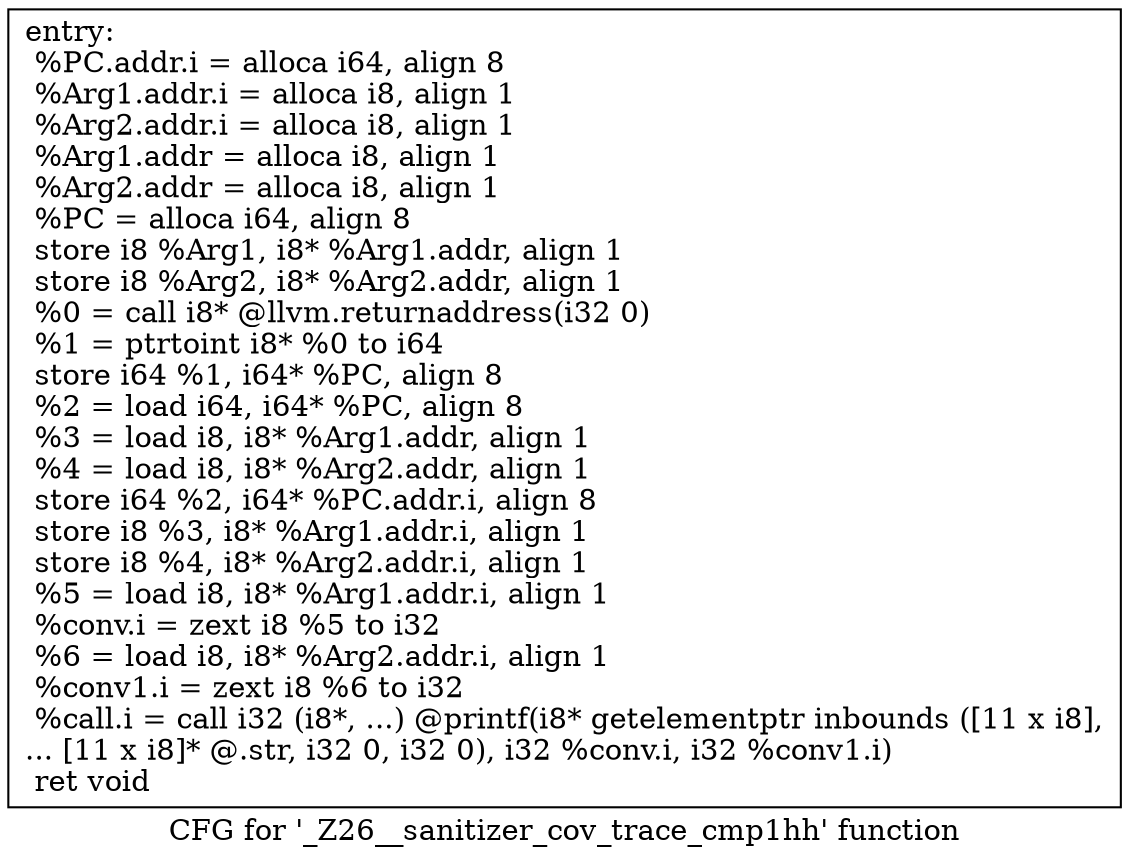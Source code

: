 digraph "CFG for '_Z26__sanitizer_cov_trace_cmp1hh' function" {
	label="CFG for '_Z26__sanitizer_cov_trace_cmp1hh' function";

	Node0x5e3db50 [shape=record,label="{entry:\l  %PC.addr.i = alloca i64, align 8\l  %Arg1.addr.i = alloca i8, align 1\l  %Arg2.addr.i = alloca i8, align 1\l  %Arg1.addr = alloca i8, align 1\l  %Arg2.addr = alloca i8, align 1\l  %PC = alloca i64, align 8\l  store i8 %Arg1, i8* %Arg1.addr, align 1\l  store i8 %Arg2, i8* %Arg2.addr, align 1\l  %0 = call i8* @llvm.returnaddress(i32 0)\l  %1 = ptrtoint i8* %0 to i64\l  store i64 %1, i64* %PC, align 8\l  %2 = load i64, i64* %PC, align 8\l  %3 = load i8, i8* %Arg1.addr, align 1\l  %4 = load i8, i8* %Arg2.addr, align 1\l  store i64 %2, i64* %PC.addr.i, align 8\l  store i8 %3, i8* %Arg1.addr.i, align 1\l  store i8 %4, i8* %Arg2.addr.i, align 1\l  %5 = load i8, i8* %Arg1.addr.i, align 1\l  %conv.i = zext i8 %5 to i32\l  %6 = load i8, i8* %Arg2.addr.i, align 1\l  %conv1.i = zext i8 %6 to i32\l  %call.i = call i32 (i8*, ...) @printf(i8* getelementptr inbounds ([11 x i8],\l... [11 x i8]* @.str, i32 0, i32 0), i32 %conv.i, i32 %conv1.i)\l  ret void\l}"];
}
